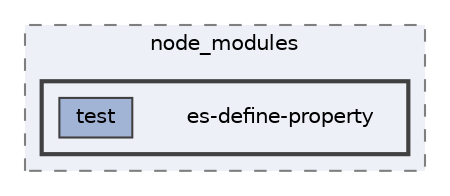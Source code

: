 digraph "es-define-property"
{
 // INTERACTIVE_SVG=YES
 // LATEX_PDF_SIZE
  bgcolor="transparent";
  edge [fontname=Helvetica,fontsize=10,labelfontname=Helvetica,labelfontsize=10];
  node [fontname=Helvetica,fontsize=10,shape=box,height=0.2,width=0.4];
  compound=true
  subgraph clusterdir_a7123d6b295578c61fe01482133a4996 {
    graph [ bgcolor="#edf0f7", pencolor="grey50", label="node_modules", fontname=Helvetica,fontsize=10 style="filled,dashed", URL="dir_a7123d6b295578c61fe01482133a4996.html",tooltip=""]
  subgraph clusterdir_aa348ec006fbf29c3ff50e38d9bd8d67 {
    graph [ bgcolor="#edf0f7", pencolor="grey25", label="", fontname=Helvetica,fontsize=10 style="filled,bold", URL="dir_aa348ec006fbf29c3ff50e38d9bd8d67.html",tooltip=""]
    dir_aa348ec006fbf29c3ff50e38d9bd8d67 [shape=plaintext, label="es-define-property"];
  dir_6ab407d3717a39a6792aa75cfde78c00 [label="test", fillcolor="#a2b4d6", color="grey25", style="filled", URL="dir_6ab407d3717a39a6792aa75cfde78c00.html",tooltip=""];
  }
  }
}
